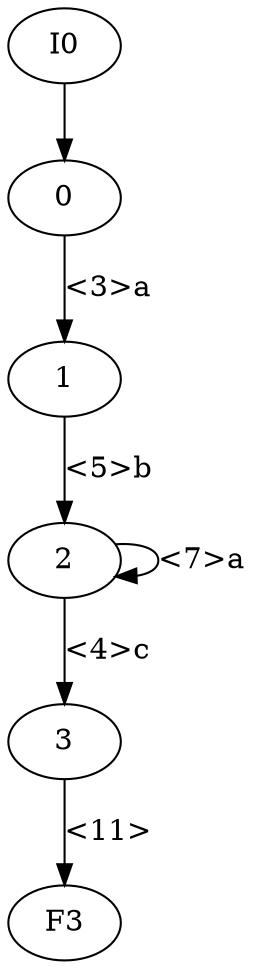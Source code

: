 digraph
{
  vcsn_context = "lal(abc), z"
  I0 -> 0
  0 -> 1 [label = "<3>a"]
  1 -> 2 [label = "<5>b"]
  2 -> 2 [label = "<7>a"]
  2 -> 3 [label = "<4>c"]
  3 -> F3 [label = "<11>"]
}